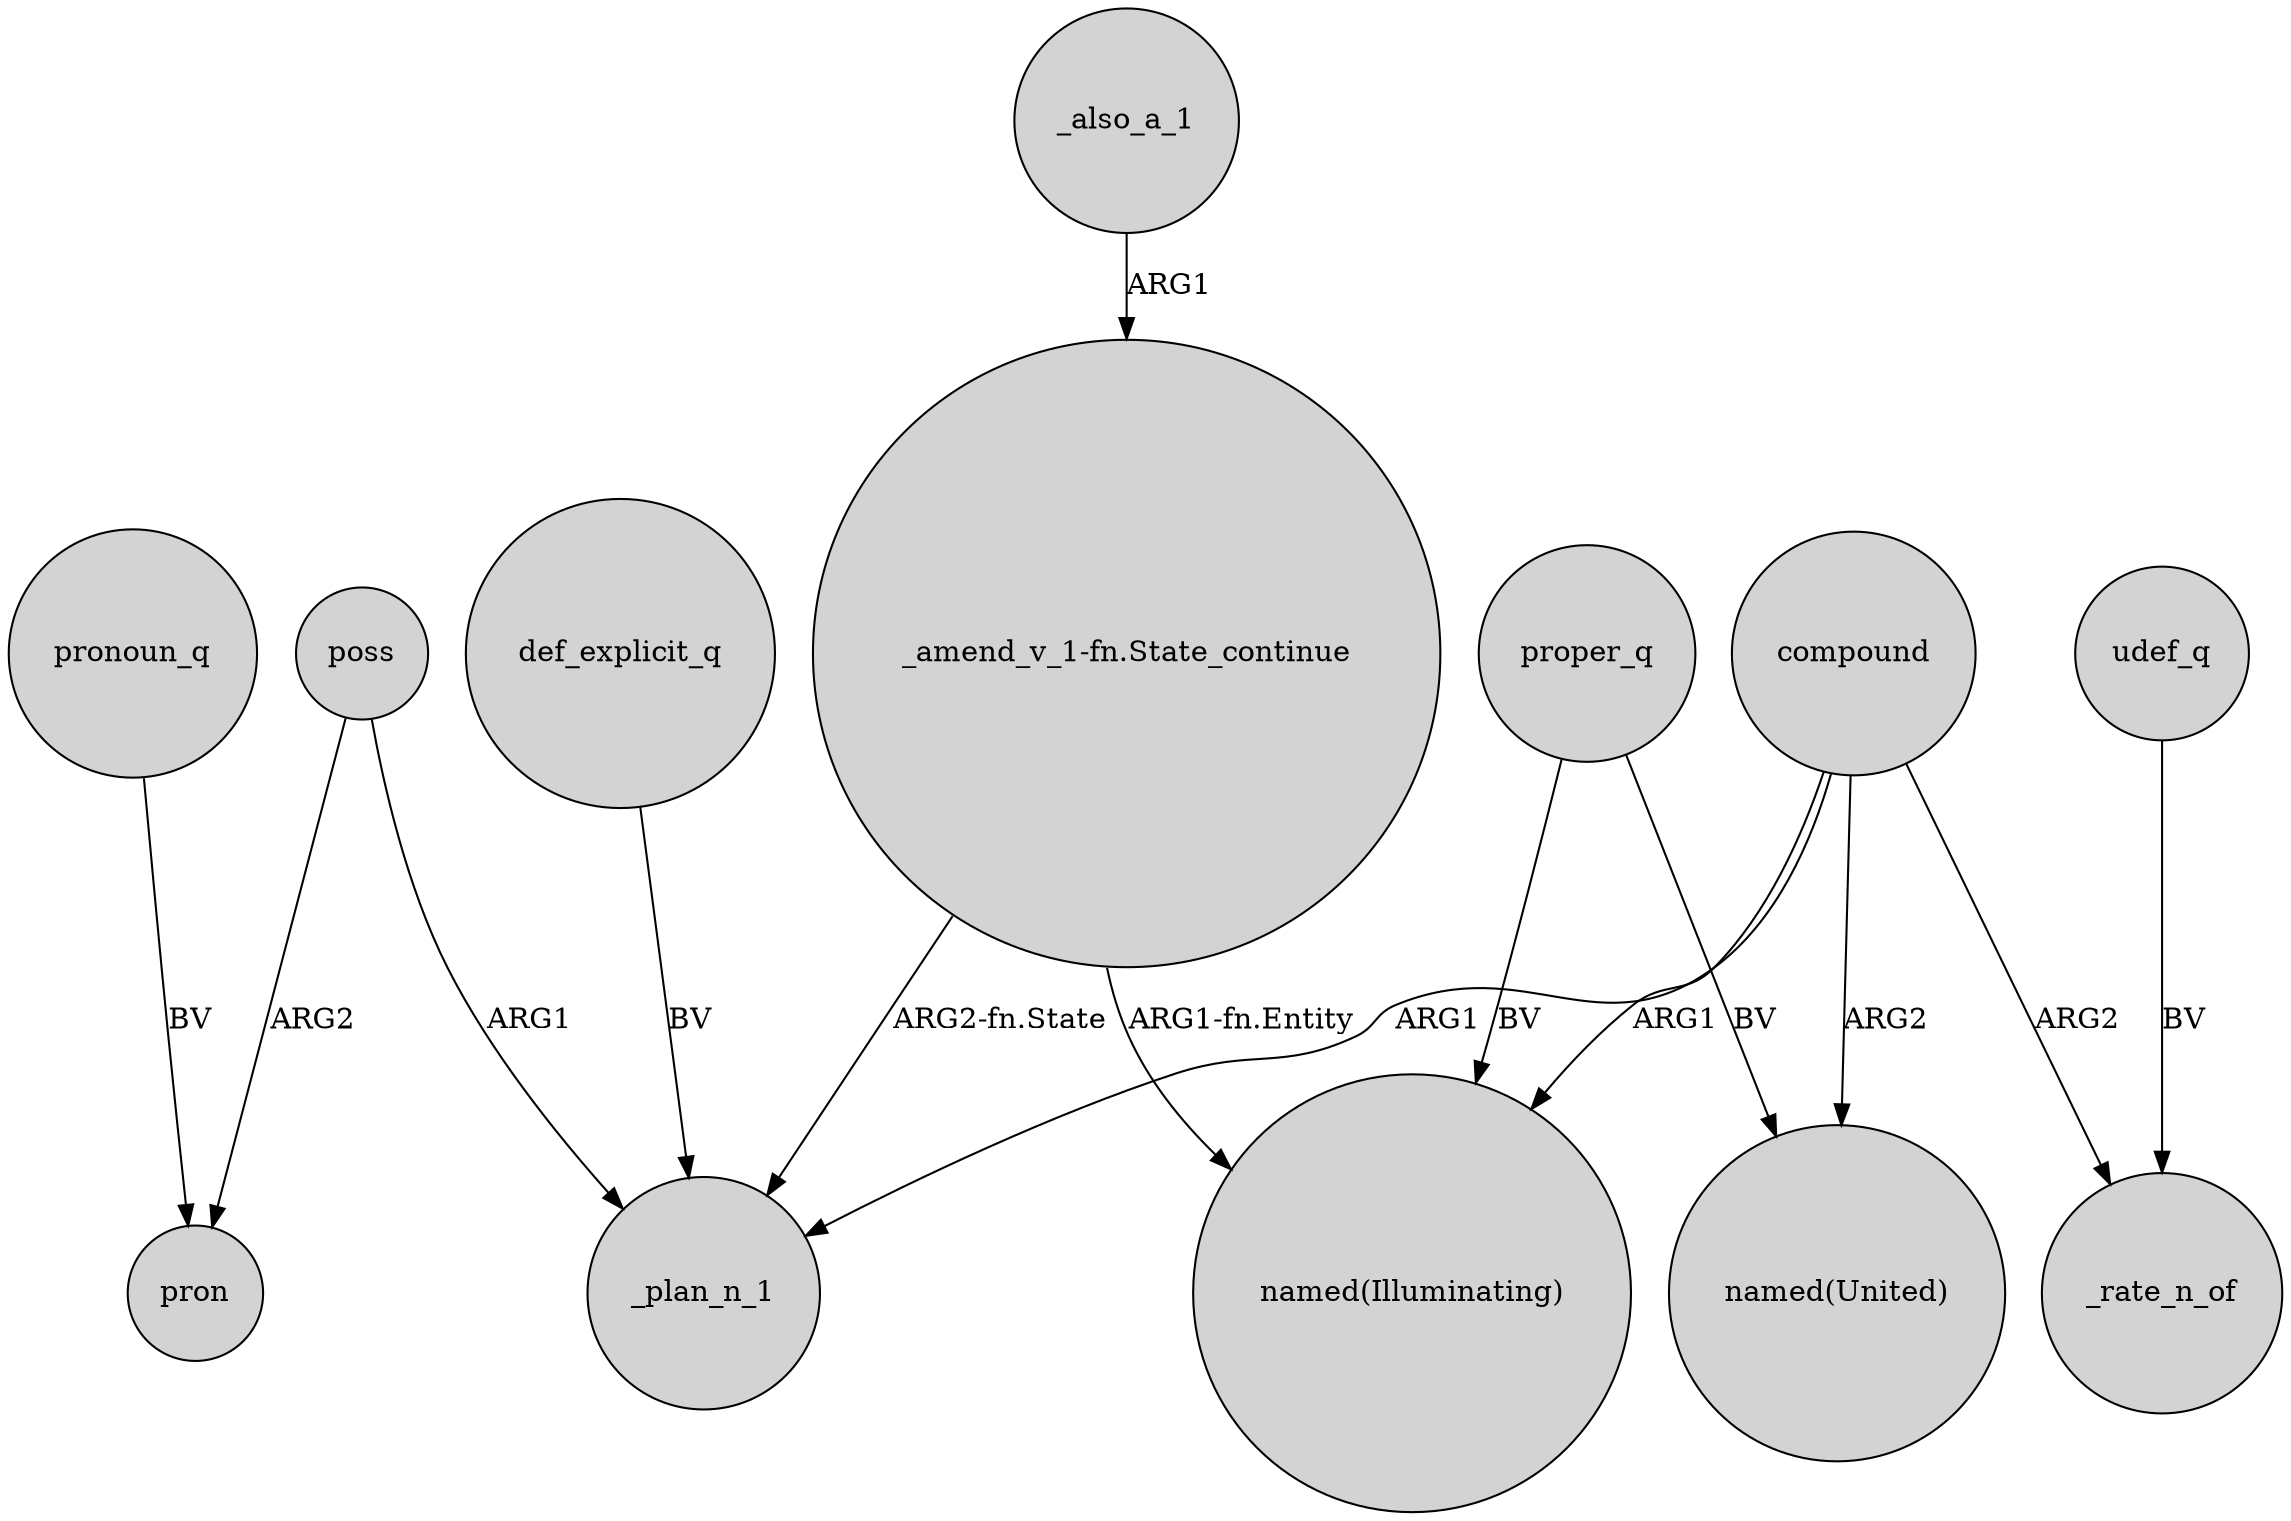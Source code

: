 digraph {
	node [shape=circle style=filled]
	poss -> _plan_n_1 [label=ARG1]
	proper_q -> "named(Illuminating)" [label=BV]
	_also_a_1 -> "_amend_v_1-fn.State_continue" [label=ARG1]
	compound -> "named(Illuminating)" [label=ARG1]
	compound -> _plan_n_1 [label=ARG1]
	udef_q -> _rate_n_of [label=BV]
	"_amend_v_1-fn.State_continue" -> _plan_n_1 [label="ARG2-fn.State"]
	"_amend_v_1-fn.State_continue" -> "named(Illuminating)" [label="ARG1-fn.Entity"]
	compound -> "named(United)" [label=ARG2]
	proper_q -> "named(United)" [label=BV]
	def_explicit_q -> _plan_n_1 [label=BV]
	pronoun_q -> pron [label=BV]
	poss -> pron [label=ARG2]
	compound -> _rate_n_of [label=ARG2]
}
